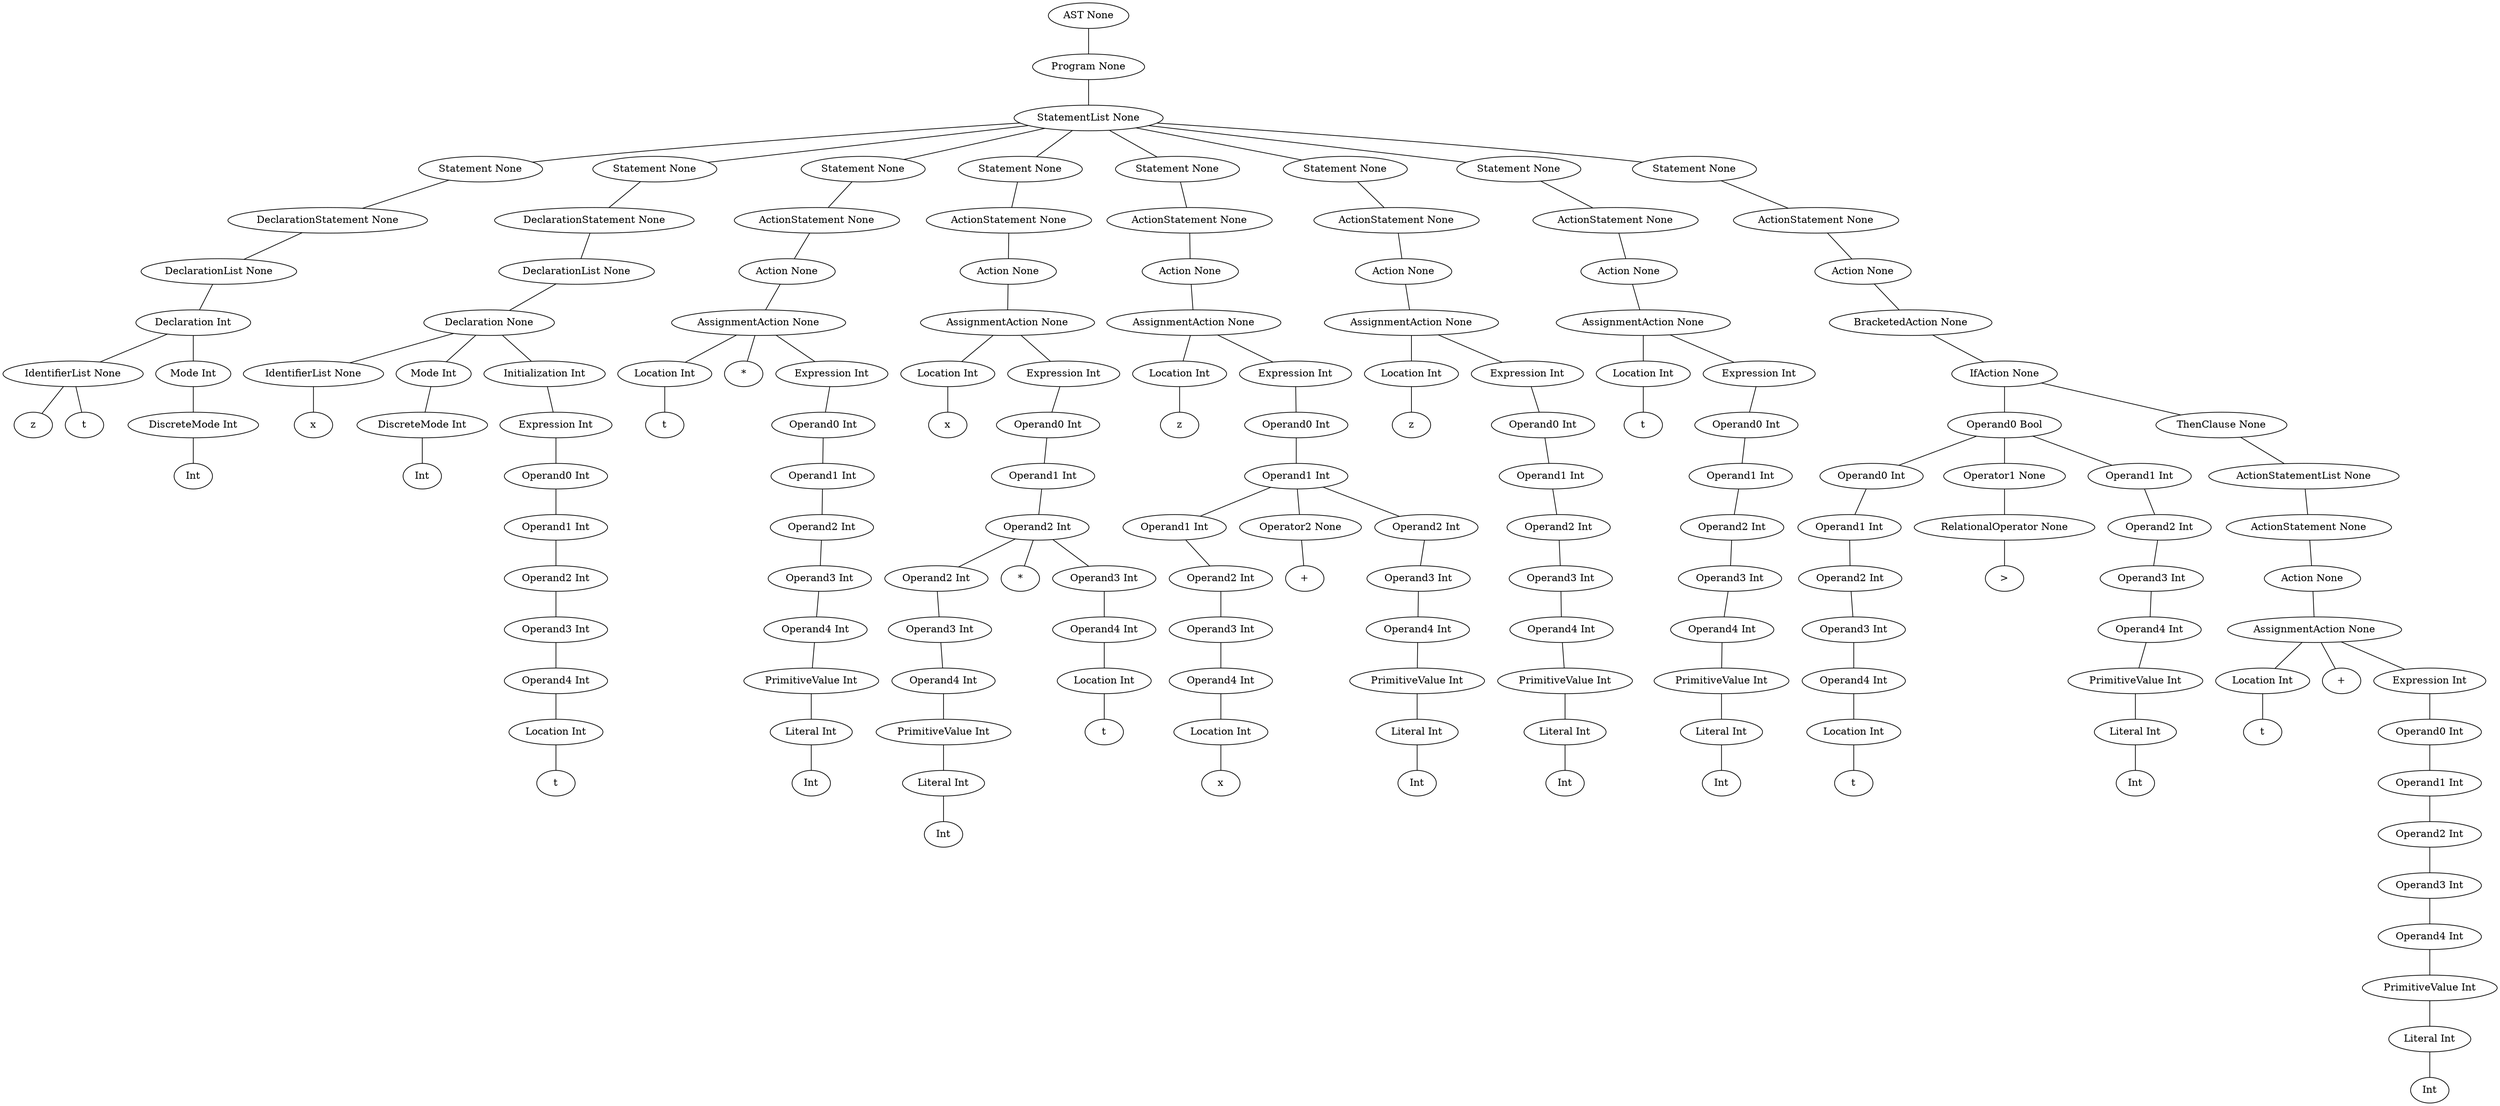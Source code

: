 graph G {
46392096 [label="AST None"];
46392208 [label="AST None"];
46392096 -- 46392208;
46392208 [label="Program None"];
46394672 [label="Program None"];
46392208 -- 46394672;
46394672 [label="StatementList None"];
46072048 [label="StatementList None"];
46394672 -- 46072048;
46072048 [label="Statement None"];
46072160 [label="Statement None"];
46072048 -- 46072160;
46072160 [label="DeclarationStatement None"];
46072608 [label="DeclarationStatement None"];
46072160 -- 46072608;
46072608 [label="DeclarationList None"];
46354272 [label="DeclarationList None"];
46072608 -- 46354272;
46354272 [label="Declaration Int"];
46354160 [label="Declaration Int"];
46354272 -- 46354160;
46354160 [label="IdentifierList None"];
11077448793405003703 [label=z];
46354160 -- 11077448793405003703;
10101145871152147779 [label=t];
46354160 -- 10101145871152147779;
46354216 [label="Declaration Int"];
46354272 -- 46354216;
46354216 [label="Mode Int"];
46072216 [label="Mode Int"];
46354216 -- 46072216;
46072216 [label="DiscreteMode Int"];
12613796092624096667 [label=Int];
46072216 -- 12613796092624096667;
46375040 [label="StatementList None"];
46394672 -- 46375040;
46375040 [label="Statement None"];
46375992 [label="Statement None"];
46375040 -- 46375992;
46375992 [label="DeclarationStatement None"];
46375096 [label="DeclarationStatement None"];
46375992 -- 46375096;
46375096 [label="DeclarationList None"];
46375320 [label="DeclarationList None"];
46375096 -- 46375320;
46375320 [label="Declaration None"];
46354384 [label="Declaration None"];
46375320 -- 46354384;
46354384 [label="IdentifierList None"];
11346899706350453246 [label=x];
46354384 -- 11346899706350453246;
46375152 [label="Declaration None"];
46375320 -- 46375152;
46375152 [label="Mode Int"];
46072328 [label="Mode Int"];
46375152 -- 46072328;
46072328 [label="DiscreteMode Int"];
10373564146964451071 [label=Int];
46072328 -- 10373564146964451071;
46375824 [label="Declaration None"];
46375320 -- 46375824;
46375824 [label="Initialization Int"];
46375768 [label="Initialization Int"];
46375824 -- 46375768;
46375768 [label="Expression Int"];
46375712 [label="Expression Int"];
46375768 -- 46375712;
46375712 [label="Operand0 Int"];
46375656 [label="Operand0 Int"];
46375712 -- 46375656;
46375656 [label="Operand1 Int"];
46375600 [label="Operand1 Int"];
46375656 -- 46375600;
46375600 [label="Operand2 Int"];
46375432 [label="Operand2 Int"];
46375600 -- 46375432;
46375432 [label="Operand3 Int"];
46375488 [label="Operand3 Int"];
46375432 -- 46375488;
46375488 [label="Operand4 Int"];
46375208 [label="Operand4 Int"];
46375488 -- 46375208;
46375208 [label="Location Int"];
11633248286380249136 [label=t];
46375208 -- 11633248286380249136;
46376720 [label="StatementList None"];
46394672 -- 46376720;
46376720 [label="Statement None"];
46376664 [label="Statement None"];
46376720 -- 46376664;
46376664 [label="ActionStatement None"];
46375880 [label="ActionStatement None"];
46376664 -- 46375880;
46375880 [label="Action None"];
46376552 [label="Action None"];
46375880 -- 46376552;
46376552 [label="AssignmentAction None"];
46072440 [label="AssignmentAction None"];
46376552 -- 46072440;
46072440 [label="Location Int"];
11842997659531278714 [label=t];
46072440 -- 11842997659531278714;
9673137769957386845 [label="*"];
46376552 -- 9673137769957386845;
46376496 [label="AssignmentAction None"];
46376552 -- 46376496;
46376496 [label="Expression Int"];
46376440 [label="Expression Int"];
46376496 -- 46376440;
46376440 [label="Operand0 Int"];
46376384 [label="Operand0 Int"];
46376440 -- 46376384;
46376384 [label="Operand1 Int"];
46376328 [label="Operand1 Int"];
46376384 -- 46376328;
46376328 [label="Operand2 Int"];
46376272 [label="Operand2 Int"];
46376328 -- 46376272;
46376272 [label="Operand3 Int"];
46072552 [label="Operand3 Int"];
46376272 -- 46072552;
46072552 [label="Operand4 Int"];
46376104 [label="Operand4 Int"];
46072552 -- 46376104;
46376104 [label="PrimitiveValue Int"];
46376048 [label="PrimitiveValue Int"];
46376104 -- 46376048;
46376048 [label="Literal Int"];
11618257652576225641 [label=Int];
46376048 -- 11618257652576225641;
46377672 [label="StatementList None"];
46394672 -- 46377672;
46377672 [label="Statement None"];
46377616 [label="Statement None"];
46377672 -- 46377616;
46377616 [label="ActionStatement None"];
46376776 [label="ActionStatement None"];
46377616 -- 46376776;
46376776 [label="Action None"];
46376944 [label="Action None"];
46376776 -- 46376944;
46376944 [label="AssignmentAction None"];
46374984 [label="AssignmentAction None"];
46376944 -- 46374984;
46374984 [label="Location Int"];
10600868569847837553 [label=x];
46374984 -- 10600868569847837553;
46377560 [label="AssignmentAction None"];
46376944 -- 46377560;
46377560 [label="Expression Int"];
46377504 [label="Expression Int"];
46377560 -- 46377504;
46377504 [label="Operand0 Int"];
46377168 [label="Operand0 Int"];
46377504 -- 46377168;
46377168 [label="Operand1 Int"];
46377392 [label="Operand1 Int"];
46377168 -- 46377392;
46377392 [label="Operand2 Int"];
46377056 [label="Operand2 Int"];
46377392 -- 46377056;
46377056 [label="Operand2 Int"];
46377000 [label="Operand2 Int"];
46377056 -- 46377000;
46377000 [label="Operand3 Int"];
46375376 [label="Operand3 Int"];
46377000 -- 46375376;
46375376 [label="Operand4 Int"];
46375936 [label="Operand4 Int"];
46375376 -- 46375936;
46375936 [label="PrimitiveValue Int"];
46376608 [label="PrimitiveValue Int"];
46375936 -- 46376608;
46376608 [label="Literal Int"];
11309706832883723121 [label=Int];
46376608 -- 11309706832883723121;
13595509904161536763 [label="*"];
46377392 -- 13595509904161536763;
46377224 [label="Operand2 Int"];
46377392 -- 46377224;
46377224 [label="Operand3 Int"];
46377280 [label="Operand3 Int"];
46377224 -- 46377280;
46377280 [label="Operand4 Int"];
46377112 [label="Operand4 Int"];
46377280 -- 46377112;
46377112 [label="Location Int"];
9424020314590065706 [label=t];
46377112 -- 9424020314590065706;
46378792 [label="StatementList None"];
46394672 -- 46378792;
46378792 [label="Statement None"];
46378624 [label="Statement None"];
46378792 -- 46378624;
46378624 [label="ActionStatement None"];
46377784 [label="ActionStatement None"];
46378624 -- 46377784;
46377784 [label="Action None"];
46378736 [label="Action None"];
46377784 -- 46378736;
46378736 [label="AssignmentAction None"];
46376216 [label="AssignmentAction None"];
46378736 -- 46376216;
46376216 [label="Location Int"];
11061947876334579987 [label=z];
46376216 -- 11061947876334579987;
46378680 [label="AssignmentAction None"];
46378736 -- 46378680;
46378680 [label="Expression Int"];
46378120 [label="Expression Int"];
46378680 -- 46378120;
46378120 [label="Operand0 Int"];
46378568 [label="Operand0 Int"];
46378120 -- 46378568;
46378568 [label="Operand1 Int"];
46378008 [label="Operand1 Int"];
46378568 -- 46378008;
46378008 [label="Operand1 Int"];
46377952 [label="Operand1 Int"];
46378008 -- 46377952;
46377952 [label="Operand2 Int"];
46375544 [label="Operand2 Int"];
46377952 -- 46375544;
46375544 [label="Operand3 Int"];
46377448 [label="Operand3 Int"];
46375544 -- 46377448;
46377448 [label="Operand4 Int"];
46377728 [label="Operand4 Int"];
46377448 -- 46377728;
46377728 [label="Location Int"];
13152568332123666346 [label=x];
46377728 -- 13152568332123666346;
46378064 [label="Operand1 Int"];
46378568 -- 46378064;
46378064 [label="Operator2 None"];
13424859160470497115 [label="+"];
46378064 -- 13424859160470497115;
46378512 [label="Operand1 Int"];
46378568 -- 46378512;
46378512 [label="Operand2 Int"];
46378456 [label="Operand2 Int"];
46378512 -- 46378456;
46378456 [label="Operand3 Int"];
46378344 [label="Operand3 Int"];
46378456 -- 46378344;
46378344 [label="Operand4 Int"];
46378232 [label="Operand4 Int"];
46378344 -- 46378232;
46378232 [label="PrimitiveValue Int"];
46377896 [label="PrimitiveValue Int"];
46378232 -- 46377896;
46377896 [label="Literal Int"];
12253028993808233964 [label=Int];
46377896 -- 12253028993808233964;
46391928 [label="StatementList None"];
46394672 -- 46391928;
46391928 [label="Statement None"];
46391872 [label="Statement None"];
46391928 -- 46391872;
46391872 [label="ActionStatement None"];
46378904 [label="ActionStatement None"];
46391872 -- 46378904;
46378904 [label="Action None"];
46391760 [label="Action None"];
46378904 -- 46391760;
46391760 [label="AssignmentAction None"];
46377336 [label="AssignmentAction None"];
46391760 -- 46377336;
46377336 [label="Location Int"];
13550406026345911898 [label=z];
46377336 -- 13550406026345911898;
46391704 [label="AssignmentAction None"];
46391760 -- 46391704;
46391704 [label="Expression Int"];
46391648 [label="Expression Int"];
46391704 -- 46391648;
46391648 [label="Operand0 Int"];
46391592 [label="Operand0 Int"];
46391648 -- 46391592;
46391592 [label="Operand1 Int"];
46391536 [label="Operand1 Int"];
46391592 -- 46391536;
46391536 [label="Operand2 Int"];
46391480 [label="Operand2 Int"];
46391536 -- 46391480;
46391480 [label="Operand3 Int"];
46376832 [label="Operand3 Int"];
46391480 -- 46376832;
46376832 [label="Operand4 Int"];
46378176 [label="Operand4 Int"];
46376832 -- 46378176;
46378176 [label="PrimitiveValue Int"];
46378848 [label="PrimitiveValue Int"];
46378176 -- 46378848;
46378848 [label="Literal Int"];
13205649356262533913 [label=Int];
46378848 -- 13205649356262533913;
46392712 [label="StatementList None"];
46394672 -- 46392712;
46392712 [label="Statement None"];
46392656 [label="Statement None"];
46392712 -- 46392656;
46392656 [label="ActionStatement None"];
46392040 [label="ActionStatement None"];
46392656 -- 46392040;
46392040 [label="Action None"];
46392544 [label="Action None"];
46392040 -- 46392544;
46392544 [label="AssignmentAction None"];
46378400 [label="AssignmentAction None"];
46392544 -- 46378400;
46378400 [label="Location Int"];
13378754143290218522 [label=t];
46378400 -- 13378754143290218522;
46392488 [label="AssignmentAction None"];
46392544 -- 46392488;
46392488 [label="Expression Int"];
46392432 [label="Expression Int"];
46392488 -- 46392432;
46392432 [label="Operand0 Int"];
46392376 [label="Operand0 Int"];
46392432 -- 46392376;
46392376 [label="Operand1 Int"];
46392320 [label="Operand1 Int"];
46392376 -- 46392320;
46392320 [label="Operand2 Int"];
46392264 [label="Operand2 Int"];
46392320 -- 46392264;
46392264 [label="Operand3 Int"];
46377840 [label="Operand3 Int"];
46392264 -- 46377840;
46377840 [label="Operand4 Int"];
46391816 [label="Operand4 Int"];
46377840 -- 46391816;
46391816 [label="PrimitiveValue Int"];
46391984 [label="PrimitiveValue Int"];
46391816 -- 46391984;
46391984 [label="Literal Int"];
11575228166567949915 [label=Int];
46391984 -- 11575228166567949915;
46392600 [label="StatementList None"];
46394672 -- 46392600;
46392600 [label="Statement None"];
46394952 [label="Statement None"];
46392600 -- 46394952;
46394952 [label="ActionStatement None"];
46395008 [label="ActionStatement None"];
46394952 -- 46395008;
46395008 [label="Action None"];
46392768 [label="Action None"];
46395008 -- 46392768;
46392768 [label="BracketedAction None"];
46394056 [label="BracketedAction None"];
46392768 -- 46394056;
46394056 [label="IfAction None"];
46393832 [label="IfAction None"];
46394056 -- 46393832;
46393832 [label="Operand0 Bool"];
46393104 [label="Operand0 Bool"];
46393832 -- 46393104;
46393104 [label="Operand0 Int"];
46392824 [label="Operand0 Int"];
46393104 -- 46392824;
46392824 [label="Operand1 Int"];
46391424 [label="Operand1 Int"];
46392824 -- 46391424;
46391424 [label="Operand2 Int"];
46392936 [label="Operand2 Int"];
46391424 -- 46392936;
46392936 [label="Operand3 Int"];
46392992 [label="Operand3 Int"];
46392936 -- 46392992;
46392992 [label="Operand4 Int"];
46378960 [label="Operand4 Int"];
46392992 -- 46378960;
46378960 [label="Location Int"];
11881568103889668894 [label=t];
46378960 -- 11881568103889668894;
46393048 [label="Operand0 Bool"];
46393832 -- 46393048;
46393048 [label="Operator1 None"];
46393160 [label="Operator1 None"];
46393048 -- 46393160;
46393160 [label="RelationalOperator None"];
10707521531020531078 [label=">"];
46393160 -- 10707521531020531078;
46393776 [label="Operand0 Bool"];
46393832 -- 46393776;
46393776 [label="Operand1 Int"];
46393720 [label="Operand1 Int"];
46393776 -- 46393720;
46393720 [label="Operand2 Int"];
46393664 [label="Operand2 Int"];
46393720 -- 46393664;
46393664 [label="Operand3 Int"];
46393496 [label="Operand3 Int"];
46393664 -- 46393496;
46393496 [label="Operand4 Int"];
46393328 [label="Operand4 Int"];
46393496 -- 46393328;
46393328 [label="PrimitiveValue Int"];
46393272 [label="PrimitiveValue Int"];
46393328 -- 46393272;
46393272 [label="Literal Int"];
13537108598238851210 [label=Int];
46393272 -- 13537108598238851210;
46394896 [label="IfAction None"];
46394056 -- 46394896;
46394896 [label="ThenClause None"];
46394784 [label="ThenClause None"];
46394896 -- 46394784;
46394784 [label="ActionStatementList None"];
46394728 [label="ActionStatementList None"];
46394784 -- 46394728;
46394728 [label="ActionStatement None"];
46394000 [label="ActionStatement None"];
46394728 -- 46394000;
46394000 [label="Action None"];
46394616 [label="Action None"];
46394000 -- 46394616;
46394616 [label="AssignmentAction None"];
46393216 [label="AssignmentAction None"];
46394616 -- 46393216;
46393216 [label="Location Int"];
13490896728859973952 [label=t];
46393216 -- 13490896728859973952;
11675965379972875182 [label="+"];
46394616 -- 11675965379972875182;
46394560 [label="AssignmentAction None"];
46394616 -- 46394560;
46394560 [label="Expression Int"];
46394504 [label="Expression Int"];
46394560 -- 46394504;
46394504 [label="Operand0 Int"];
46394448 [label="Operand0 Int"];
46394504 -- 46394448;
46394448 [label="Operand1 Int"];
46394392 [label="Operand1 Int"];
46394448 -- 46394392;
46394392 [label="Operand2 Int"];
46394336 [label="Operand2 Int"];
46394392 -- 46394336;
46394336 [label="Operand3 Int"];
46393440 [label="Operand3 Int"];
46394336 -- 46393440;
46393440 [label="Operand4 Int"];
46394168 [label="Operand4 Int"];
46393440 -- 46394168;
46394168 [label="PrimitiveValue Int"];
46394112 [label="PrimitiveValue Int"];
46394168 -- 46394112;
46394112 [label="Literal Int"];
10317899224499072938 [label=Int];
46394112 -- 10317899224499072938;
}
